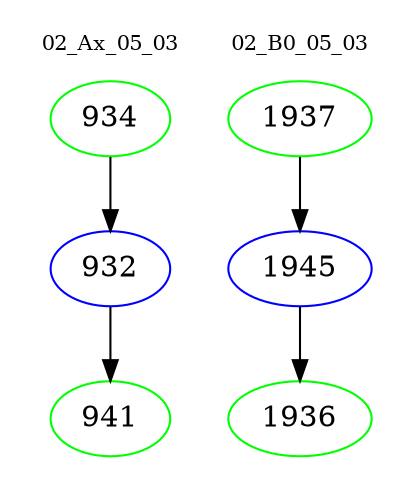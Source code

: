 digraph{
subgraph cluster_0 {
color = white
label = "02_Ax_05_03";
fontsize=10;
T0_934 [label="934", color="green"]
T0_934 -> T0_932 [color="black"]
T0_932 [label="932", color="blue"]
T0_932 -> T0_941 [color="black"]
T0_941 [label="941", color="green"]
}
subgraph cluster_1 {
color = white
label = "02_B0_05_03";
fontsize=10;
T1_1937 [label="1937", color="green"]
T1_1937 -> T1_1945 [color="black"]
T1_1945 [label="1945", color="blue"]
T1_1945 -> T1_1936 [color="black"]
T1_1936 [label="1936", color="green"]
}
}
